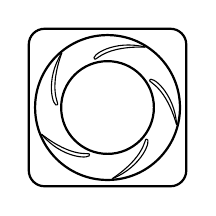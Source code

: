 \begin{tikzpicture}
	\path[thick,draw,fill=white] (-1, 0.8) arc (180:90:0.2) -- (0.8, 1) arc (90:0:0.2) -- (1, -0.8) arc (360:270:0.2) -- (-0.8, -1) arc (270:180:0.2) -- cycle;
	\begin{scope}[scale=0.92]
		\path[fill=white] (0,0) circle (1);
		\path[draw,thick] (0,0) circle (1);
		\begin{scope}[rotate around={15:(0,0)}]
			\draw (0, 0.69) .. controls (-0.055,0.75) and (0.33,0.89) .. (0.72,0.67);
			\draw (0, 0.69) .. controls (0.028,0.67) and (0.19,0.83) .. (0.72,0.67);
		\end{scope}
		\begin{scope}[rotate around={87:(0,0)}]
			\draw (0, 0.69) .. controls (-0.055,0.75) and (0.33,0.89) .. (0.72,0.67);
			\draw (0, 0.69) .. controls (0.028,0.67) and (0.19,0.83) .. (0.72,0.67);
		\end{scope}
		\begin{scope}[rotate around={159:(0,0)}]
			\draw (0, 0.69) .. controls (-0.055,0.75) and (0.33,0.89) .. (0.72,0.67);
			\draw (0, 0.69) .. controls (0.028,0.67) and (0.19,0.83) .. (0.72,0.67);
		\end{scope}
		\begin{scope}[rotate around={231:(0,0)}]
			\draw (0, 0.69) .. controls (-0.055,0.75) and (0.33,0.89) .. (0.72,0.67);
			\draw (0, 0.69) .. controls (0.028,0.67) and (0.19,0.83) .. (0.72,0.67);
		\end{scope}
		\begin{scope}[rotate around={303:(0,0)}]
			\draw (0, 0.69) .. controls (-0.055,0.75) and (0.33,0.89) .. (0.72,0.67);
			\draw (0, 0.69) .. controls (0.028,0.67) and (0.19,0.83) .. (0.72,0.67);
		\end{scope}	
		\path[draw,thick] (0,0) circle (0.64);
		%\draw[thick,->] (0.4, 0) arc (0:260:0.4);
	\end{scope}
\end{tikzpicture}